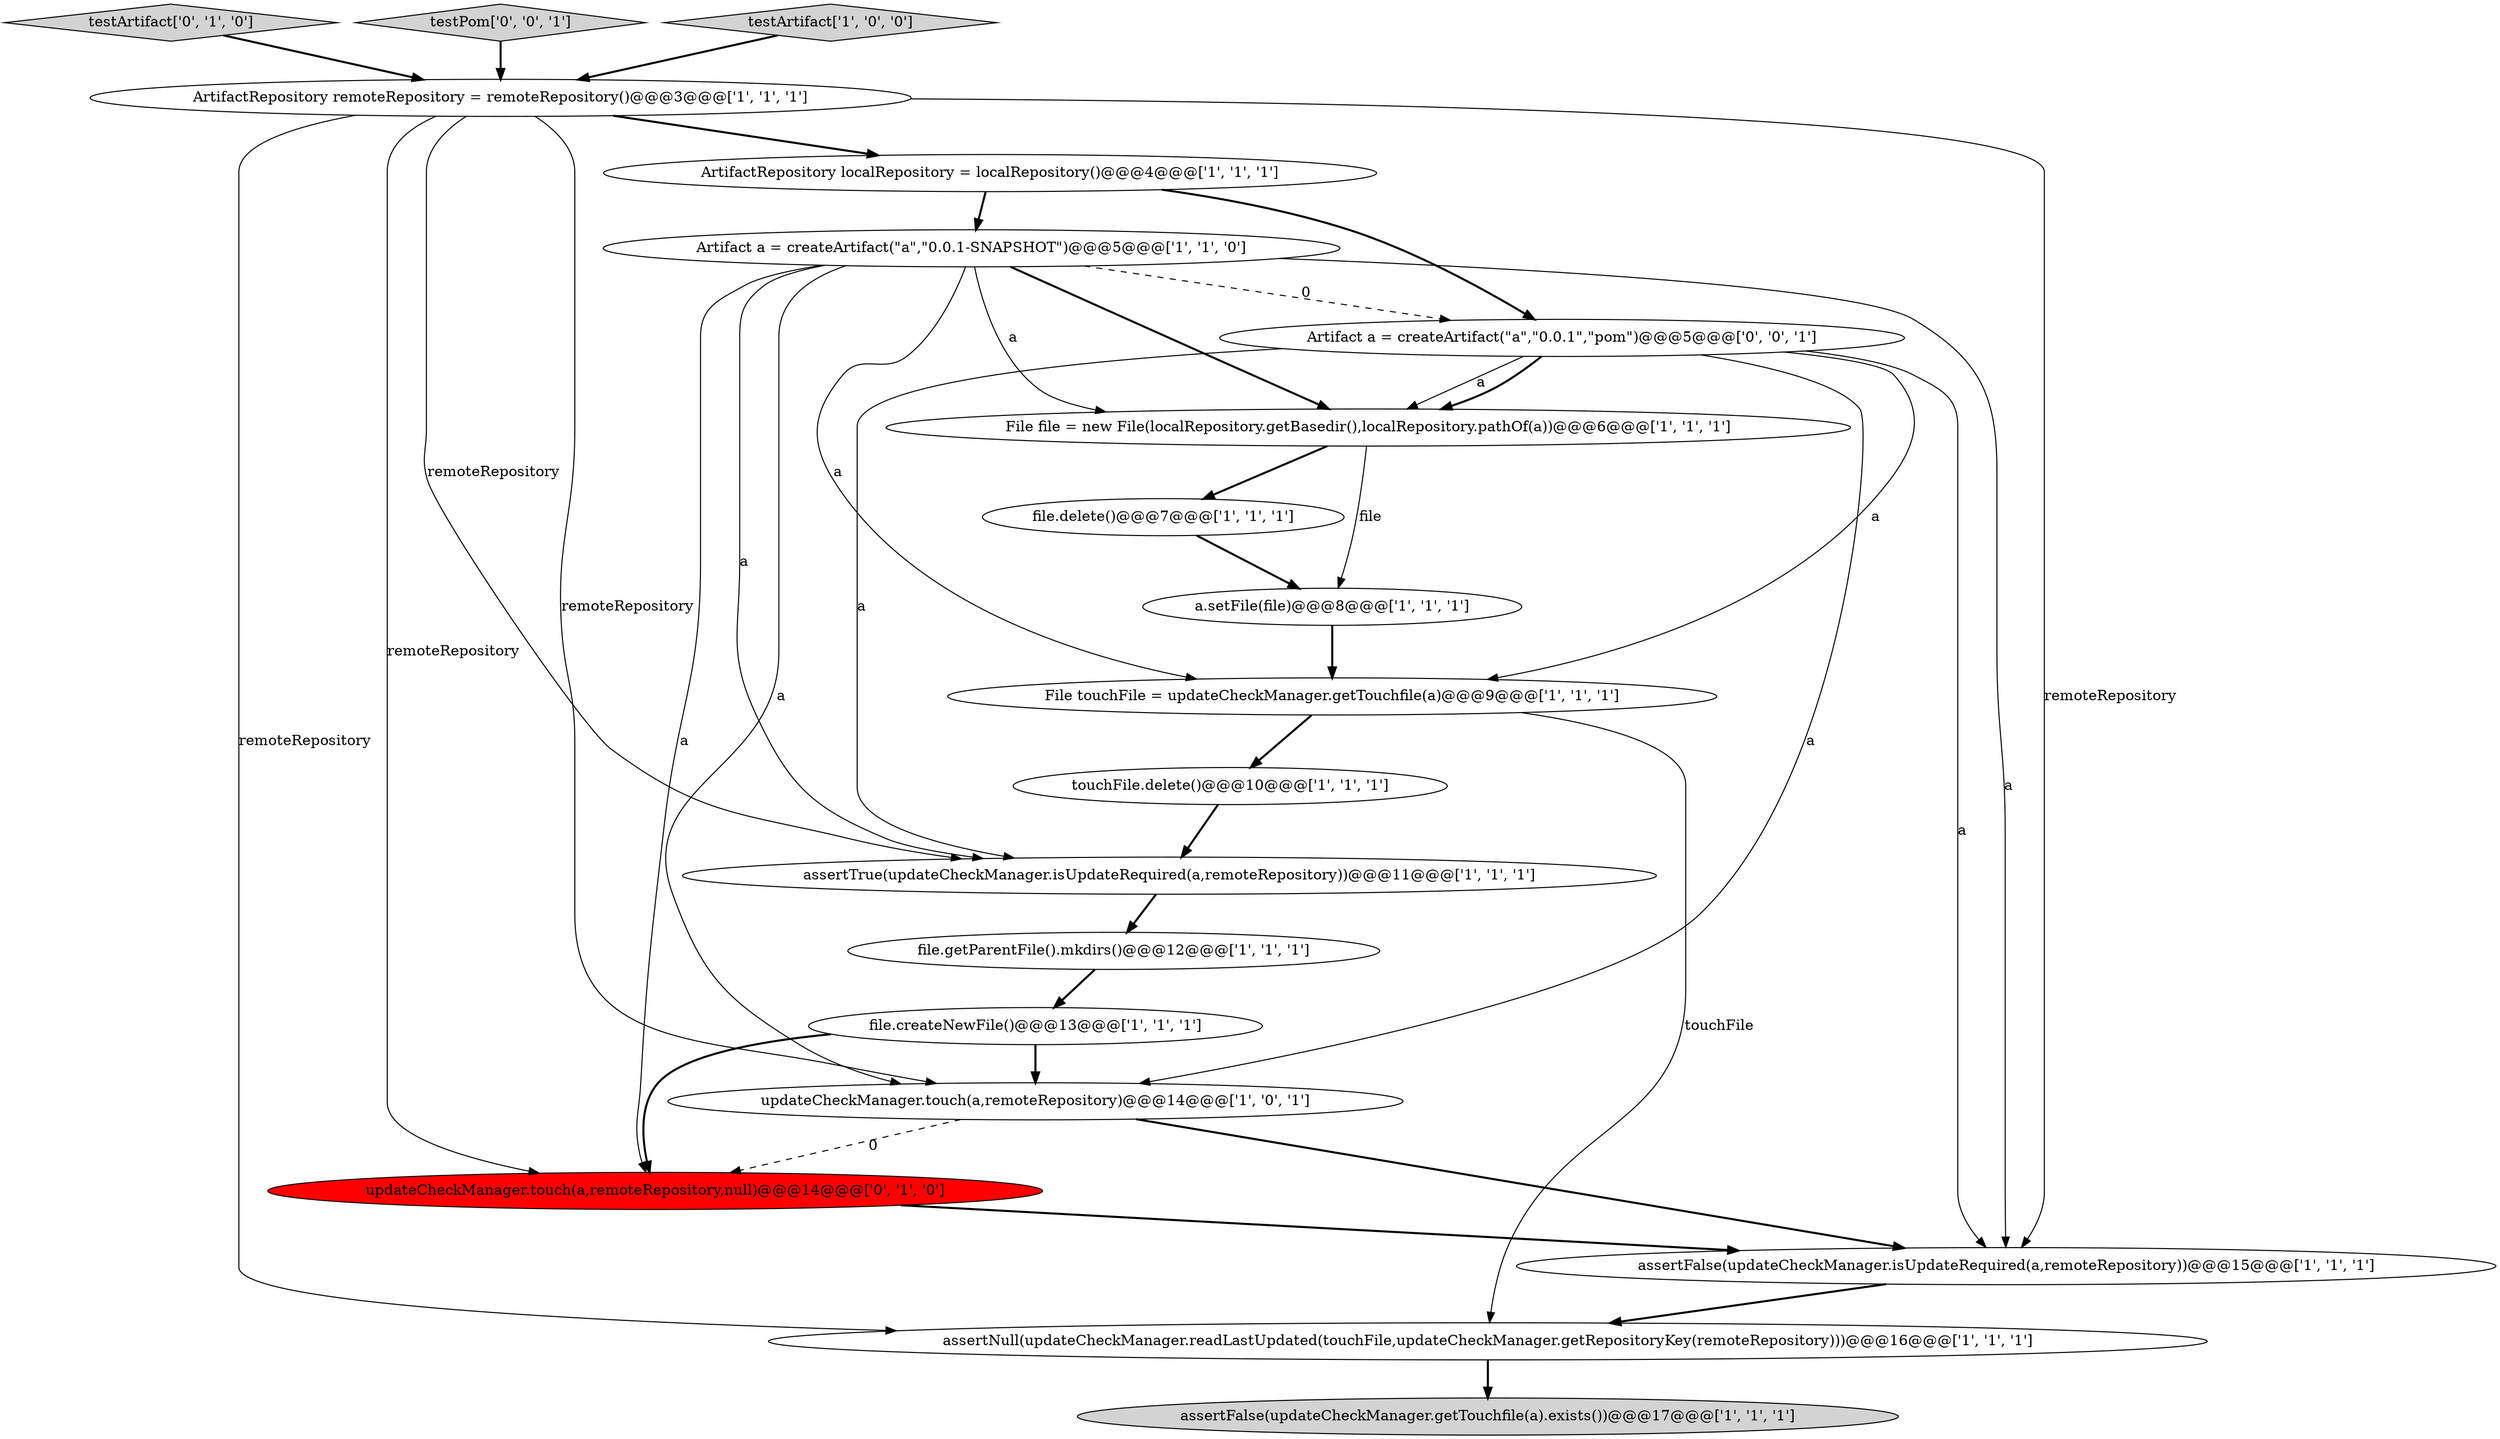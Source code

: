 digraph {
5 [style = filled, label = "a.setFile(file)@@@8@@@['1', '1', '1']", fillcolor = white, shape = ellipse image = "AAA0AAABBB1BBB"];
13 [style = filled, label = "File file = new File(localRepository.getBasedir(),localRepository.pathOf(a))@@@6@@@['1', '1', '1']", fillcolor = white, shape = ellipse image = "AAA0AAABBB1BBB"];
12 [style = filled, label = "Artifact a = createArtifact(\"a\",\"0.0.1-SNAPSHOT\")@@@5@@@['1', '1', '0']", fillcolor = white, shape = ellipse image = "AAA0AAABBB1BBB"];
1 [style = filled, label = "file.delete()@@@7@@@['1', '1', '1']", fillcolor = white, shape = ellipse image = "AAA0AAABBB1BBB"];
0 [style = filled, label = "assertNull(updateCheckManager.readLastUpdated(touchFile,updateCheckManager.getRepositoryKey(remoteRepository)))@@@16@@@['1', '1', '1']", fillcolor = white, shape = ellipse image = "AAA0AAABBB1BBB"];
16 [style = filled, label = "testArtifact['0', '1', '0']", fillcolor = lightgray, shape = diamond image = "AAA0AAABBB2BBB"];
10 [style = filled, label = "assertFalse(updateCheckManager.isUpdateRequired(a,remoteRepository))@@@15@@@['1', '1', '1']", fillcolor = white, shape = ellipse image = "AAA0AAABBB1BBB"];
15 [style = filled, label = "touchFile.delete()@@@10@@@['1', '1', '1']", fillcolor = white, shape = ellipse image = "AAA0AAABBB1BBB"];
8 [style = filled, label = "assertFalse(updateCheckManager.getTouchfile(a).exists())@@@17@@@['1', '1', '1']", fillcolor = lightgray, shape = ellipse image = "AAA0AAABBB1BBB"];
11 [style = filled, label = "updateCheckManager.touch(a,remoteRepository)@@@14@@@['1', '0', '1']", fillcolor = white, shape = ellipse image = "AAA0AAABBB1BBB"];
18 [style = filled, label = "Artifact a = createArtifact(\"a\",\"0.0.1\",\"pom\")@@@5@@@['0', '0', '1']", fillcolor = white, shape = ellipse image = "AAA0AAABBB3BBB"];
19 [style = filled, label = "testPom['0', '0', '1']", fillcolor = lightgray, shape = diamond image = "AAA0AAABBB3BBB"];
4 [style = filled, label = "file.getParentFile().mkdirs()@@@12@@@['1', '1', '1']", fillcolor = white, shape = ellipse image = "AAA0AAABBB1BBB"];
7 [style = filled, label = "ArtifactRepository remoteRepository = remoteRepository()@@@3@@@['1', '1', '1']", fillcolor = white, shape = ellipse image = "AAA0AAABBB1BBB"];
14 [style = filled, label = "testArtifact['1', '0', '0']", fillcolor = lightgray, shape = diamond image = "AAA0AAABBB1BBB"];
6 [style = filled, label = "assertTrue(updateCheckManager.isUpdateRequired(a,remoteRepository))@@@11@@@['1', '1', '1']", fillcolor = white, shape = ellipse image = "AAA0AAABBB1BBB"];
2 [style = filled, label = "File touchFile = updateCheckManager.getTouchfile(a)@@@9@@@['1', '1', '1']", fillcolor = white, shape = ellipse image = "AAA0AAABBB1BBB"];
3 [style = filled, label = "ArtifactRepository localRepository = localRepository()@@@4@@@['1', '1', '1']", fillcolor = white, shape = ellipse image = "AAA0AAABBB1BBB"];
9 [style = filled, label = "file.createNewFile()@@@13@@@['1', '1', '1']", fillcolor = white, shape = ellipse image = "AAA0AAABBB1BBB"];
17 [style = filled, label = "updateCheckManager.touch(a,remoteRepository,null)@@@14@@@['0', '1', '0']", fillcolor = red, shape = ellipse image = "AAA1AAABBB2BBB"];
1->5 [style = bold, label=""];
4->9 [style = bold, label=""];
17->10 [style = bold, label=""];
18->2 [style = solid, label="a"];
9->11 [style = bold, label=""];
7->11 [style = solid, label="remoteRepository"];
12->17 [style = solid, label="a"];
16->7 [style = bold, label=""];
12->13 [style = solid, label="a"];
12->11 [style = solid, label="a"];
7->17 [style = solid, label="remoteRepository"];
9->17 [style = bold, label=""];
15->6 [style = bold, label=""];
11->17 [style = dashed, label="0"];
3->12 [style = bold, label=""];
18->11 [style = solid, label="a"];
18->13 [style = solid, label="a"];
7->3 [style = bold, label=""];
13->1 [style = bold, label=""];
14->7 [style = bold, label=""];
3->18 [style = bold, label=""];
7->0 [style = solid, label="remoteRepository"];
12->13 [style = bold, label=""];
6->4 [style = bold, label=""];
5->2 [style = bold, label=""];
7->10 [style = solid, label="remoteRepository"];
12->6 [style = solid, label="a"];
11->10 [style = bold, label=""];
7->6 [style = solid, label="remoteRepository"];
10->0 [style = bold, label=""];
2->15 [style = bold, label=""];
12->2 [style = solid, label="a"];
0->8 [style = bold, label=""];
12->10 [style = solid, label="a"];
18->13 [style = bold, label=""];
13->5 [style = solid, label="file"];
12->18 [style = dashed, label="0"];
2->0 [style = solid, label="touchFile"];
18->6 [style = solid, label="a"];
19->7 [style = bold, label=""];
18->10 [style = solid, label="a"];
}
